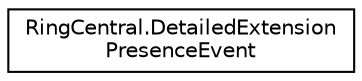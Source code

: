 digraph "Graphical Class Hierarchy"
{
 // LATEX_PDF_SIZE
  edge [fontname="Helvetica",fontsize="10",labelfontname="Helvetica",labelfontsize="10"];
  node [fontname="Helvetica",fontsize="10",shape=record];
  rankdir="LR";
  Node0 [label="RingCentral.DetailedExtension\lPresenceEvent",height=0.2,width=0.4,color="black", fillcolor="white", style="filled",URL="$classRingCentral_1_1DetailedExtensionPresenceEvent.html",tooltip=" "];
}
